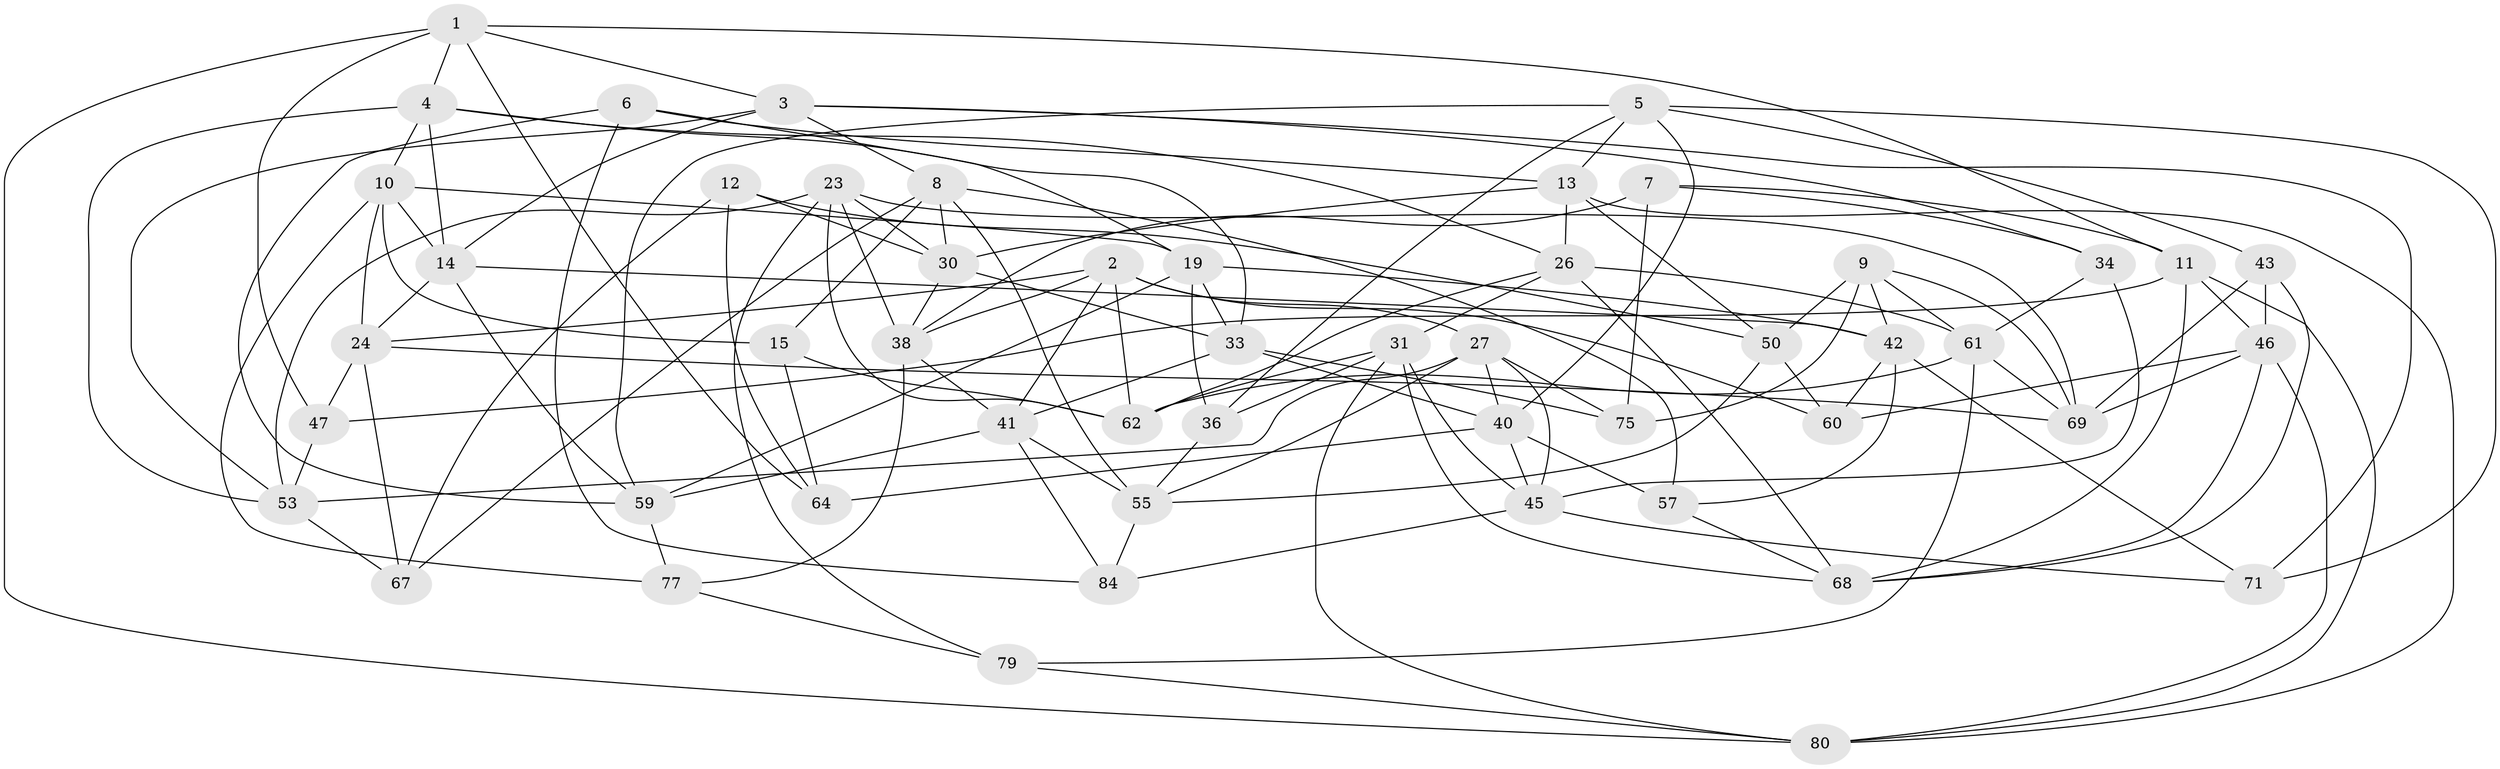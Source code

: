 // original degree distribution, {4: 1.0}
// Generated by graph-tools (version 1.1) at 2025/11/02/27/25 16:11:45]
// undirected, 51 vertices, 135 edges
graph export_dot {
graph [start="1"]
  node [color=gray90,style=filled];
  1 [super="+17"];
  2 [super="+21"];
  3 [super="+16"];
  4 [super="+25"];
  5 [super="+32"];
  6;
  7;
  8 [super="+73"];
  9 [super="+49"];
  10 [super="+28"];
  11 [super="+20"];
  12;
  13 [super="+39"];
  14 [super="+18"];
  15;
  19 [super="+22"];
  23 [super="+37"];
  24 [super="+35"];
  26 [super="+29"];
  27 [super="+54"];
  30 [super="+66"];
  31 [super="+52"];
  33 [super="+65"];
  34;
  36;
  38 [super="+83"];
  40 [super="+70"];
  41 [super="+44"];
  42 [super="+56"];
  43;
  45 [super="+51"];
  46 [super="+48"];
  47;
  50 [super="+58"];
  53 [super="+72"];
  55 [super="+63"];
  57;
  59 [super="+78"];
  60;
  61 [super="+81"];
  62 [super="+85"];
  64;
  67;
  68 [super="+74"];
  69 [super="+76"];
  71;
  75;
  77;
  79;
  80 [super="+82"];
  84;
  1 -- 47;
  1 -- 3;
  1 -- 4;
  1 -- 64;
  1 -- 80;
  1 -- 11;
  2 -- 62;
  2 -- 41;
  2 -- 24;
  2 -- 27;
  2 -- 60;
  2 -- 38;
  3 -- 8;
  3 -- 71;
  3 -- 34;
  3 -- 53;
  3 -- 14;
  4 -- 26;
  4 -- 53;
  4 -- 14;
  4 -- 10;
  4 -- 33;
  5 -- 71;
  5 -- 43;
  5 -- 36;
  5 -- 13;
  5 -- 40;
  5 -- 59;
  6 -- 59;
  6 -- 84;
  6 -- 13;
  6 -- 19;
  7 -- 11;
  7 -- 75;
  7 -- 34;
  7 -- 38;
  8 -- 55;
  8 -- 67;
  8 -- 57;
  8 -- 30;
  8 -- 15;
  9 -- 50 [weight=2];
  9 -- 42;
  9 -- 69;
  9 -- 75;
  9 -- 61;
  10 -- 15;
  10 -- 77;
  10 -- 24;
  10 -- 19;
  10 -- 14;
  11 -- 47;
  11 -- 46;
  11 -- 80;
  11 -- 68;
  12 -- 30;
  12 -- 50;
  12 -- 64;
  12 -- 67;
  13 -- 80;
  13 -- 30;
  13 -- 50;
  13 -- 26;
  14 -- 24;
  14 -- 59;
  14 -- 42;
  15 -- 62;
  15 -- 64;
  19 -- 36;
  19 -- 42;
  19 -- 33;
  19 -- 59;
  23 -- 53;
  23 -- 69;
  23 -- 79;
  23 -- 38;
  23 -- 62;
  23 -- 30;
  24 -- 47;
  24 -- 67;
  24 -- 69;
  26 -- 31;
  26 -- 62;
  26 -- 61;
  26 -- 68;
  27 -- 75;
  27 -- 53;
  27 -- 40;
  27 -- 45;
  27 -- 55;
  30 -- 33;
  30 -- 38;
  31 -- 62;
  31 -- 68;
  31 -- 80;
  31 -- 36;
  31 -- 45;
  33 -- 40;
  33 -- 41;
  33 -- 75;
  34 -- 61;
  34 -- 45;
  36 -- 55;
  38 -- 77;
  38 -- 41;
  40 -- 57;
  40 -- 64;
  40 -- 45;
  41 -- 84;
  41 -- 55;
  41 -- 59;
  42 -- 71;
  42 -- 60;
  42 -- 57;
  43 -- 46;
  43 -- 69;
  43 -- 68;
  45 -- 71;
  45 -- 84;
  46 -- 68;
  46 -- 69;
  46 -- 80;
  46 -- 60;
  47 -- 53;
  50 -- 55;
  50 -- 60;
  53 -- 67;
  55 -- 84;
  57 -- 68;
  59 -- 77;
  61 -- 62;
  61 -- 69;
  61 -- 79;
  77 -- 79;
  79 -- 80;
}
